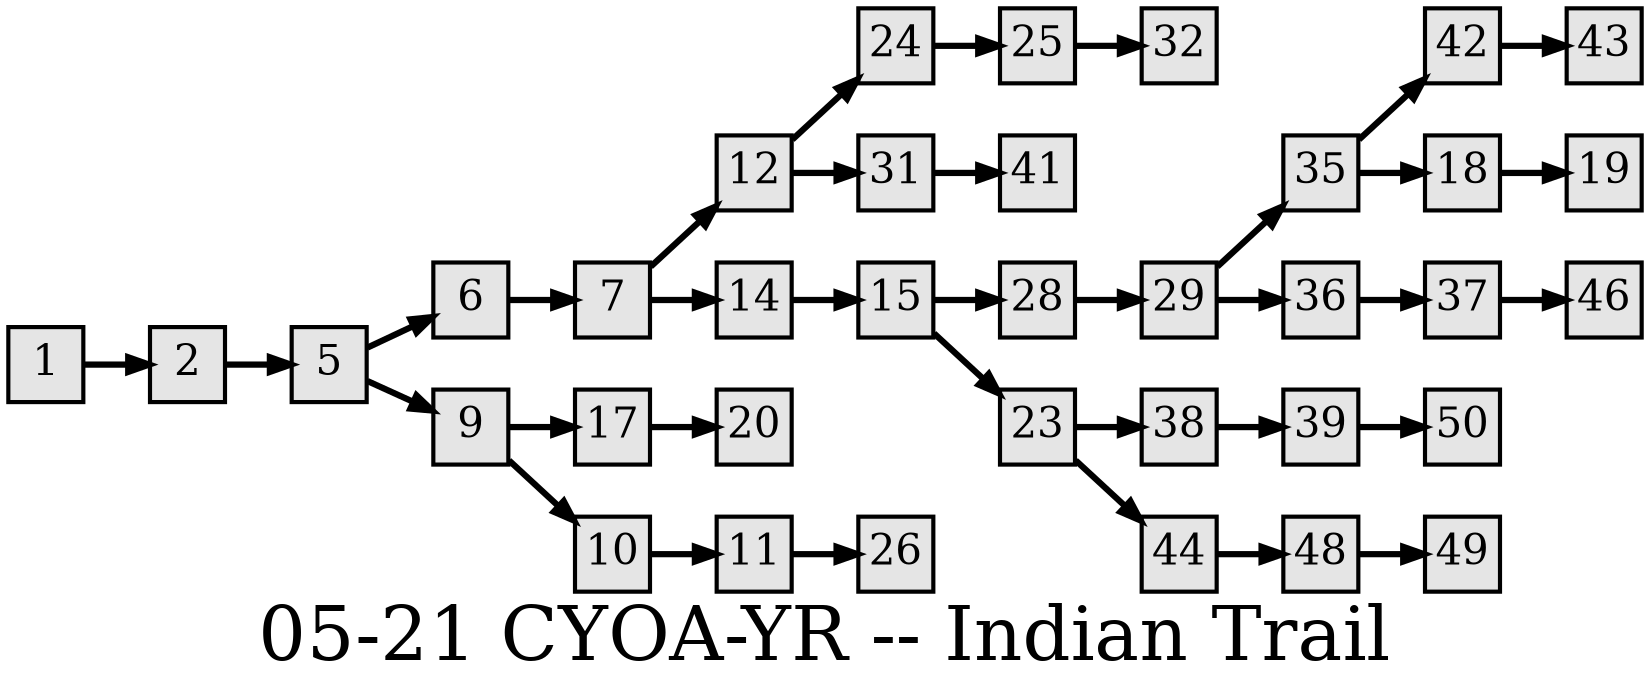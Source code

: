 digraph g{
  graph [ label="05-21 CYOA-YR -- Indian Trail" rankdir=LR, ordering=out, fontsize=36, nodesep="0.35", ranksep="0.45"];
  node  [shape=rect, penwidth=2, fontsize=20, style=filled, fillcolor=grey90, margin="0,0", labelfloat=true, regular=true, fixedsize=true];
  edge  [labelfloat=true, penwidth=3, fontsize=12];

  1 -> 2;
  2 -> 5;
  5 -> 6;
  5 -> 9;
  6 -> 7;
  7 -> 12;
  7 -> 14;
  9 -> 17;
  9 -> 10;
  10 -> 11;
  11 -> 26;
  12 -> 24;
  12 -> 31;
  14 -> 15;
  15 -> 28;
  15 -> 23;
  17 -> 20;
  18 -> 19;
  23 -> 38;
  23 -> 44;
  24 -> 25;
  25 -> 32;
  28 -> 29;
  29 -> 35;
  29 -> 36;
  31 -> 41;
  35 -> 42;
  35 -> 18;
  36 -> 37;
  37 -> 46;
  38 -> 39;
  39 -> 50;
  42 -> 43;
  44 -> 48;
  48 -> 49;
}

